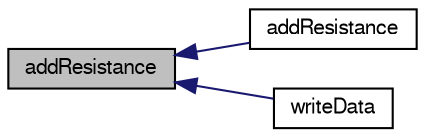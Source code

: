 digraph "addResistance"
{
  bgcolor="transparent";
  edge [fontname="FreeSans",fontsize="10",labelfontname="FreeSans",labelfontsize="10"];
  node [fontname="FreeSans",fontsize="10",shape=record];
  rankdir="LR";
  Node319 [label="addResistance",height=0.2,width=0.4,color="black", fillcolor="grey75", style="filled", fontcolor="black"];
  Node319 -> Node320 [dir="back",color="midnightblue",fontsize="10",style="solid",fontname="FreeSans"];
  Node320 [label="addResistance",height=0.2,width=0.4,color="black",URL="$a21926.html#a3208271af0b759e7c9f05c819e2693a9",tooltip="Add resistance. "];
  Node319 -> Node321 [dir="back",color="midnightblue",fontsize="10",style="solid",fontname="FreeSans"];
  Node321 [label="writeData",height=0.2,width=0.4,color="black",URL="$a21926.html#a4c658e15d7e8f5819cdc0eedbbbeb85e",tooltip="Write data to Ostream. "];
}
